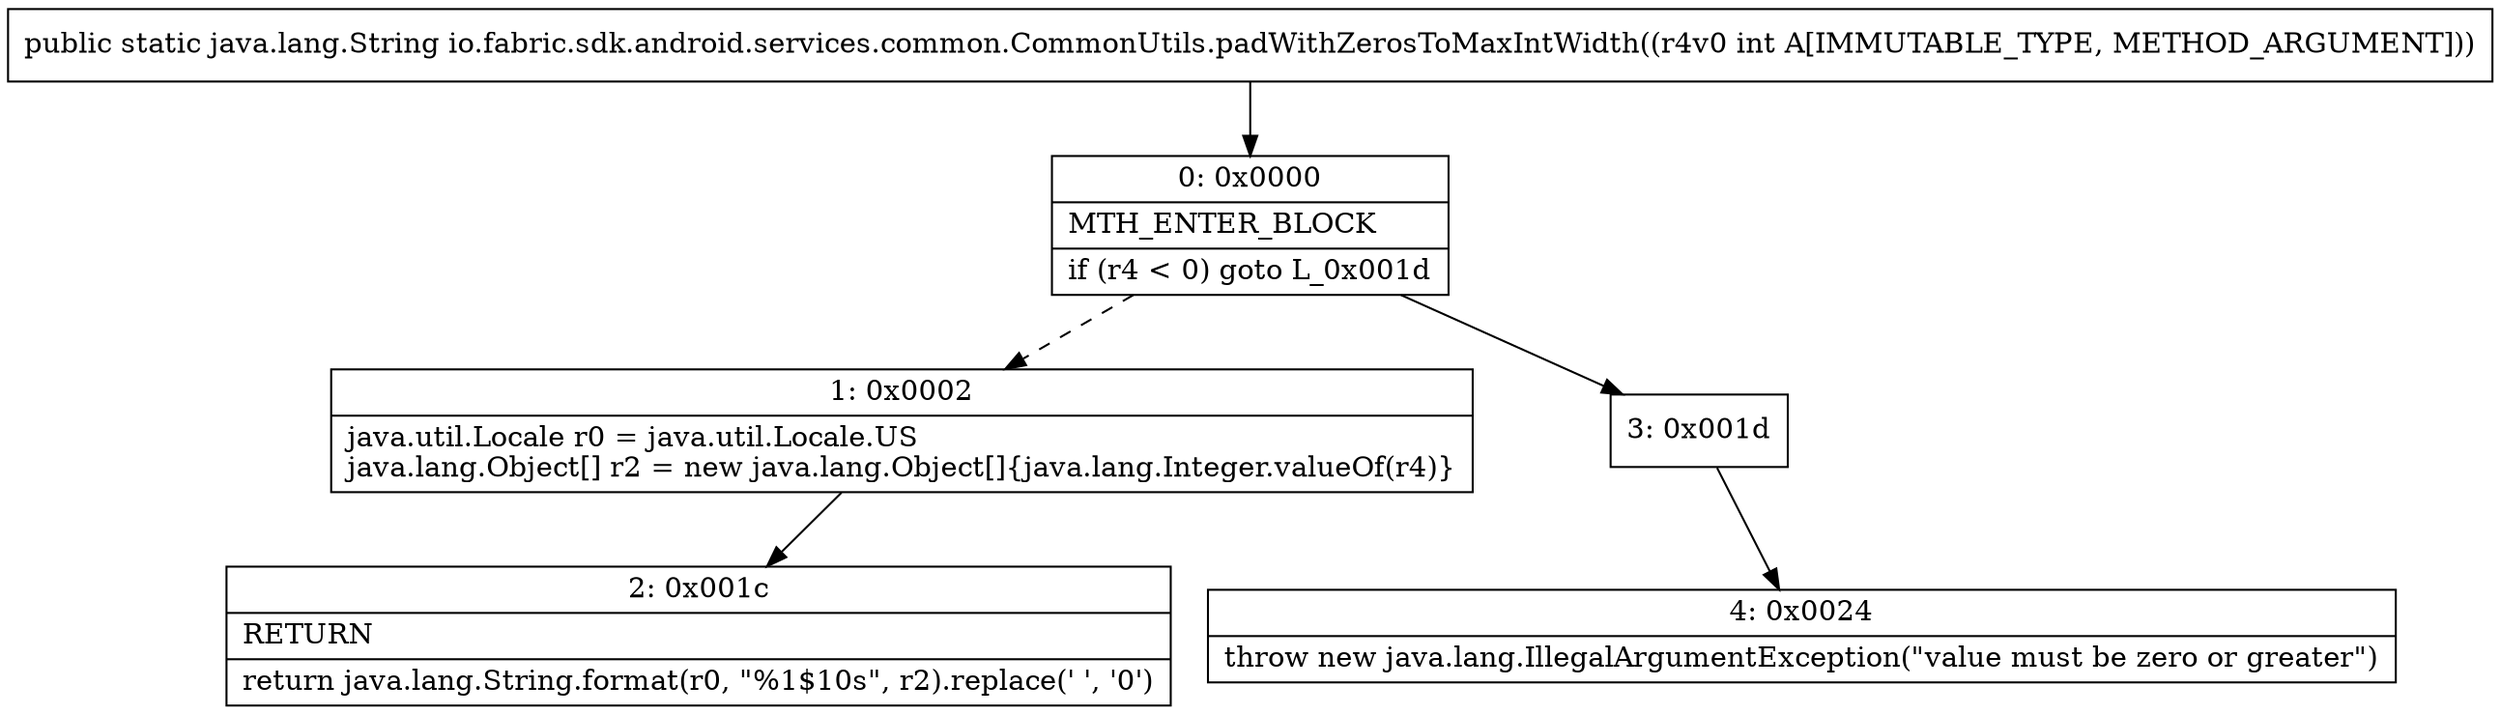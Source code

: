 digraph "CFG forio.fabric.sdk.android.services.common.CommonUtils.padWithZerosToMaxIntWidth(I)Ljava\/lang\/String;" {
Node_0 [shape=record,label="{0\:\ 0x0000|MTH_ENTER_BLOCK\l|if (r4 \< 0) goto L_0x001d\l}"];
Node_1 [shape=record,label="{1\:\ 0x0002|java.util.Locale r0 = java.util.Locale.US\ljava.lang.Object[] r2 = new java.lang.Object[]\{java.lang.Integer.valueOf(r4)\}\l}"];
Node_2 [shape=record,label="{2\:\ 0x001c|RETURN\l|return java.lang.String.format(r0, \"%1$10s\", r2).replace(' ', '0')\l}"];
Node_3 [shape=record,label="{3\:\ 0x001d}"];
Node_4 [shape=record,label="{4\:\ 0x0024|throw new java.lang.IllegalArgumentException(\"value must be zero or greater\")\l}"];
MethodNode[shape=record,label="{public static java.lang.String io.fabric.sdk.android.services.common.CommonUtils.padWithZerosToMaxIntWidth((r4v0 int A[IMMUTABLE_TYPE, METHOD_ARGUMENT])) }"];
MethodNode -> Node_0;
Node_0 -> Node_1[style=dashed];
Node_0 -> Node_3;
Node_1 -> Node_2;
Node_3 -> Node_4;
}


